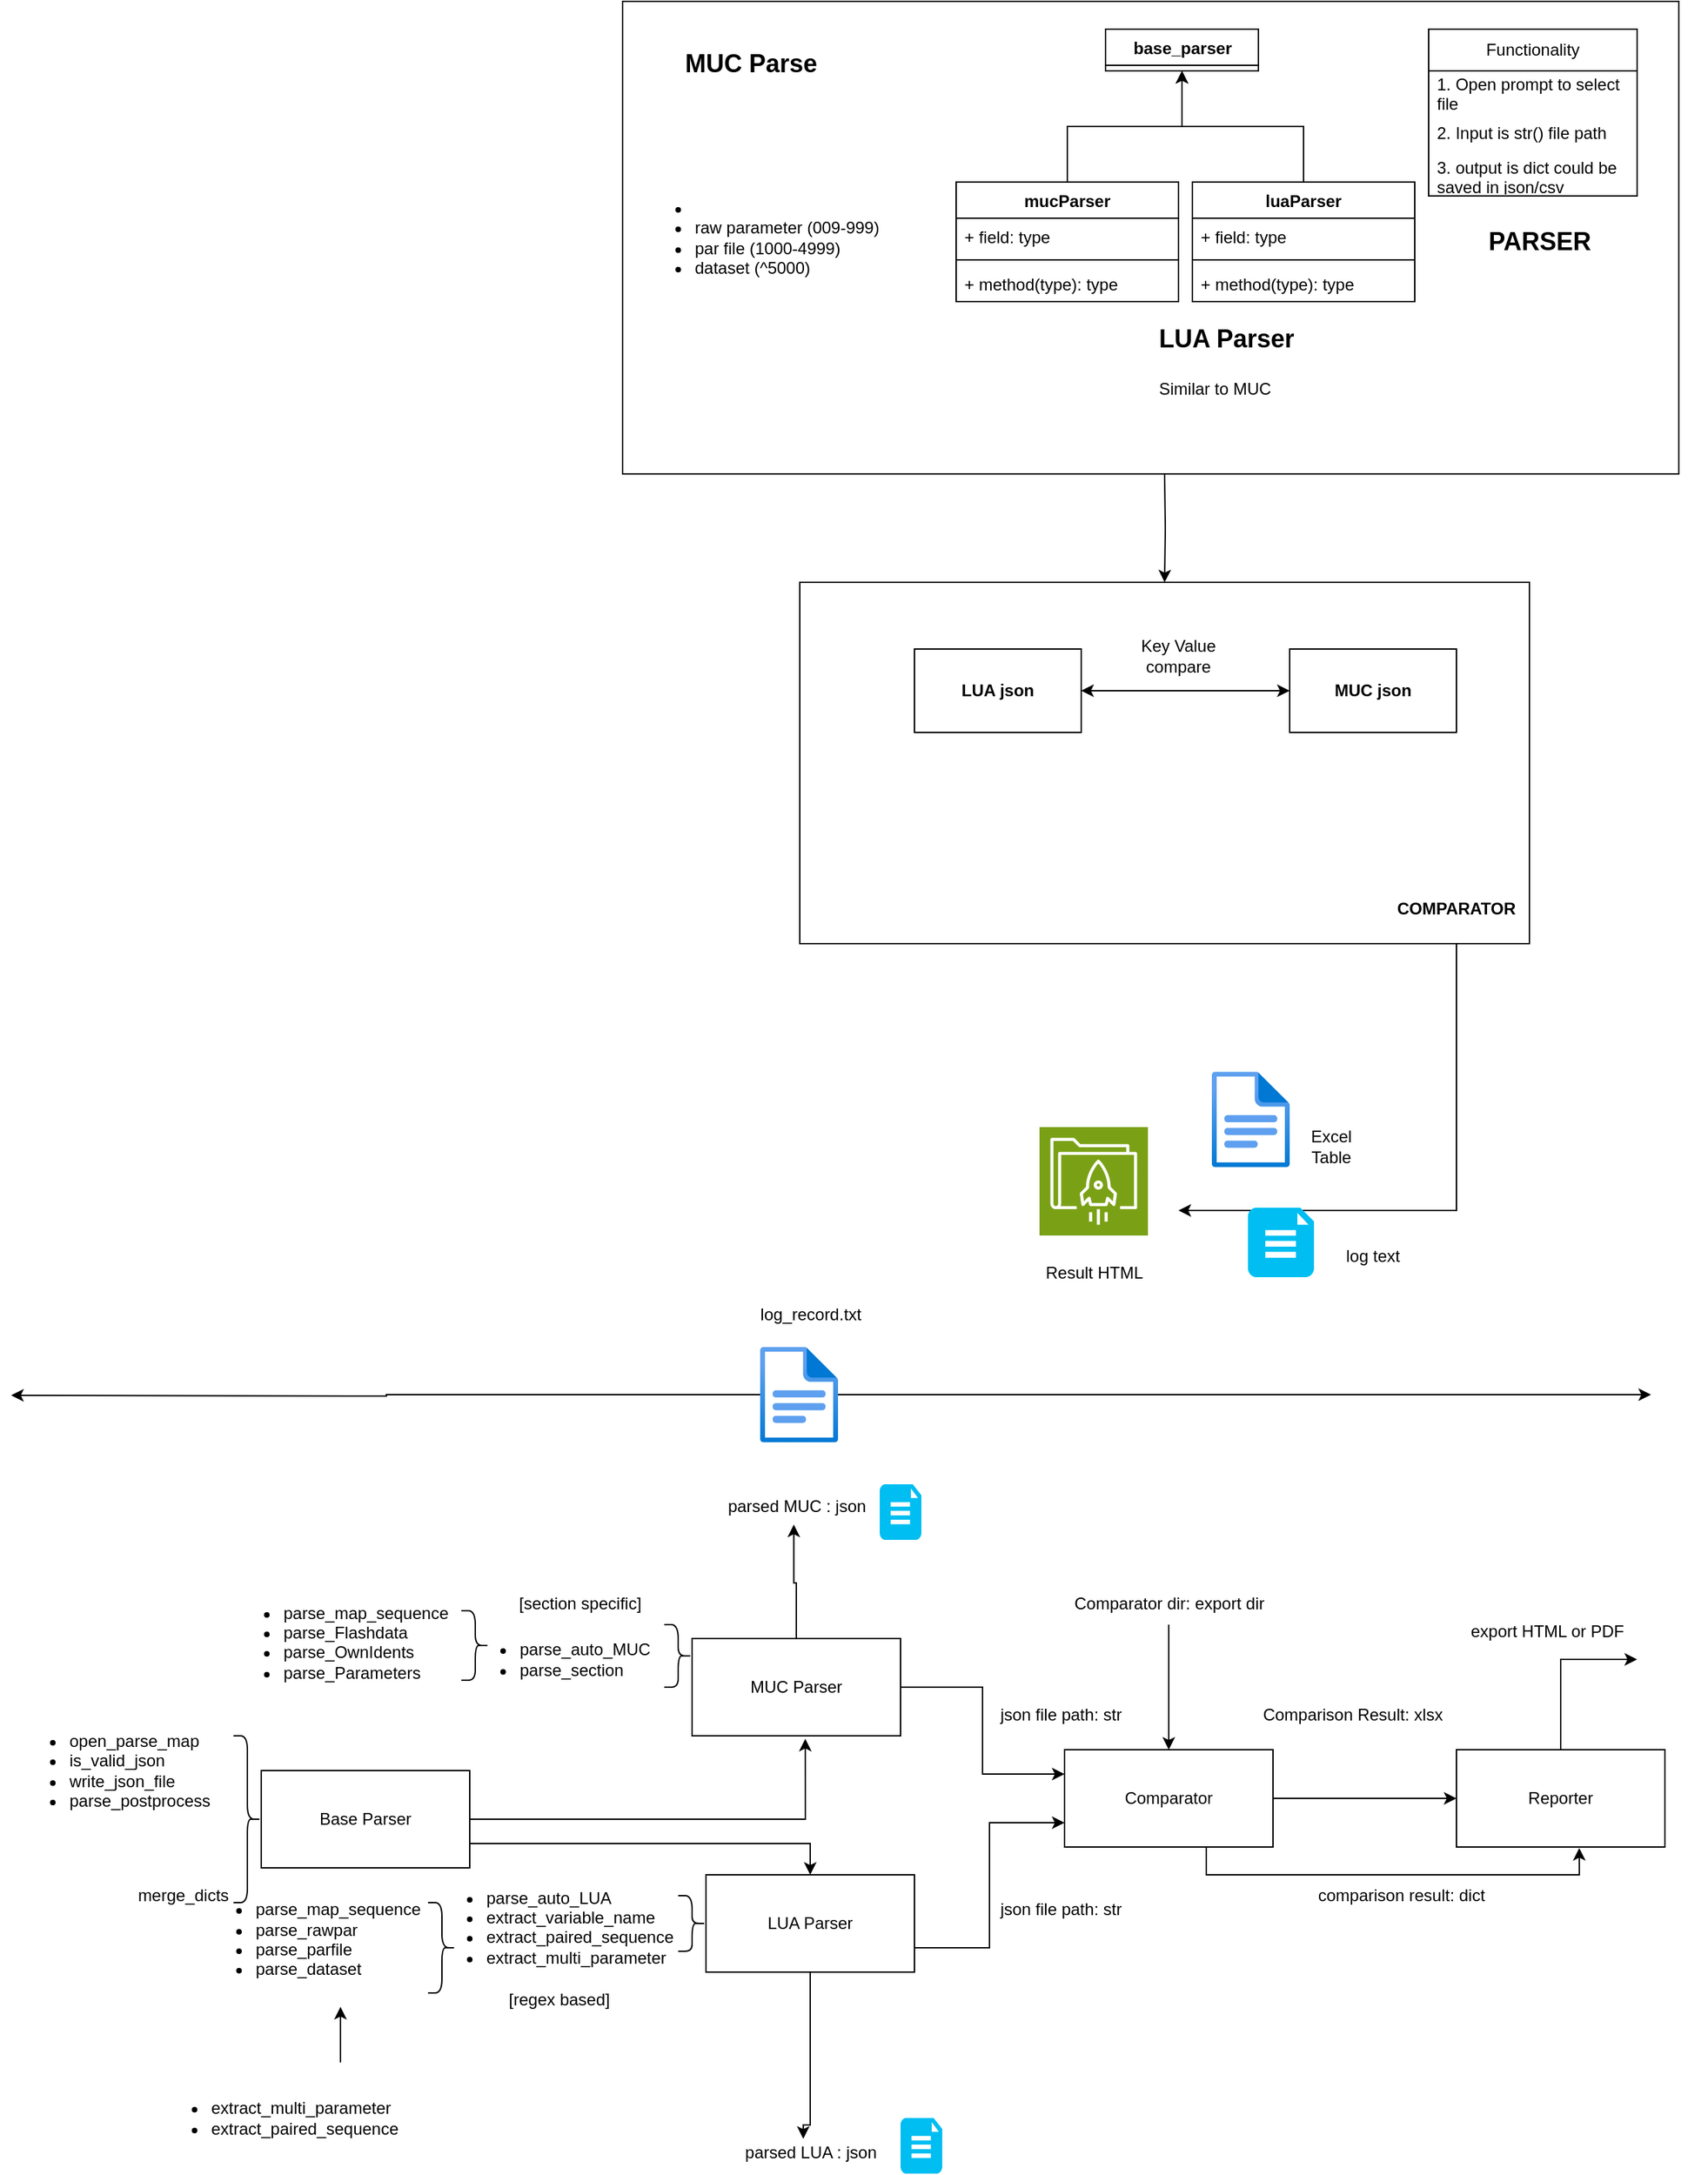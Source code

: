 <mxfile version="25.0.1">
  <diagram name="Seite-1" id="ErlZHs3pm1n1o5sYbU91">
    <mxGraphModel dx="2215" dy="751" grid="1" gridSize="10" guides="1" tooltips="1" connect="1" arrows="1" fold="1" page="1" pageScale="1" pageWidth="827" pageHeight="1169" math="0" shadow="0">
      <root>
        <mxCell id="0" />
        <mxCell id="1" parent="0" />
        <mxCell id="RxKzjBfSsXXJZwkhZUNm-6" style="edgeStyle=orthogonalEdgeStyle;rounded=0;orthogonalLoop=1;jettySize=auto;html=1;" parent="1" target="RxKzjBfSsXXJZwkhZUNm-4" edge="1">
          <mxGeometry relative="1" as="geometry">
            <mxPoint x="410" y="402" as="sourcePoint" />
          </mxGeometry>
        </mxCell>
        <mxCell id="00YjFiEheS5Vn3yu-9ek-50" value="" style="rounded=0;whiteSpace=wrap;html=1;" parent="1" vertex="1">
          <mxGeometry x="20" y="62" width="760" height="340" as="geometry" />
        </mxCell>
        <mxCell id="00YjFiEheS5Vn3yu-9ek-23" value="base_parser" style="swimlane;fontStyle=1;align=center;verticalAlign=top;childLayout=stackLayout;horizontal=1;startSize=26;horizontalStack=0;resizeParent=1;resizeParentMax=0;resizeLast=0;collapsible=1;marginBottom=0;whiteSpace=wrap;html=1;" parent="1" vertex="1" collapsed="1">
          <mxGeometry x="367.5" y="82" width="110" height="30" as="geometry">
            <mxRectangle x="350" y="190" width="160" height="86" as="alternateBounds" />
          </mxGeometry>
        </mxCell>
        <mxCell id="00YjFiEheS5Vn3yu-9ek-24" value="+ field: type" style="text;strokeColor=none;fillColor=none;align=left;verticalAlign=top;spacingLeft=4;spacingRight=4;overflow=hidden;rotatable=0;points=[[0,0.5],[1,0.5]];portConstraint=eastwest;whiteSpace=wrap;html=1;" parent="00YjFiEheS5Vn3yu-9ek-23" vertex="1">
          <mxGeometry y="26" width="160" height="26" as="geometry" />
        </mxCell>
        <mxCell id="00YjFiEheS5Vn3yu-9ek-25" value="" style="line;strokeWidth=1;fillColor=none;align=left;verticalAlign=middle;spacingTop=-1;spacingLeft=3;spacingRight=3;rotatable=0;labelPosition=right;points=[];portConstraint=eastwest;strokeColor=inherit;" parent="00YjFiEheS5Vn3yu-9ek-23" vertex="1">
          <mxGeometry y="52" width="160" height="8" as="geometry" />
        </mxCell>
        <mxCell id="00YjFiEheS5Vn3yu-9ek-26" value="+ method(type): type" style="text;strokeColor=none;fillColor=none;align=left;verticalAlign=top;spacingLeft=4;spacingRight=4;overflow=hidden;rotatable=0;points=[[0,0.5],[1,0.5]];portConstraint=eastwest;whiteSpace=wrap;html=1;" parent="00YjFiEheS5Vn3yu-9ek-23" vertex="1">
          <mxGeometry y="60" width="160" height="26" as="geometry" />
        </mxCell>
        <mxCell id="00YjFiEheS5Vn3yu-9ek-38" style="edgeStyle=orthogonalEdgeStyle;rounded=0;orthogonalLoop=1;jettySize=auto;html=1;exitX=0.5;exitY=0;exitDx=0;exitDy=0;entryX=0.5;entryY=1;entryDx=0;entryDy=0;" parent="1" source="00YjFiEheS5Vn3yu-9ek-30" target="00YjFiEheS5Vn3yu-9ek-23" edge="1">
          <mxGeometry relative="1" as="geometry" />
        </mxCell>
        <mxCell id="00YjFiEheS5Vn3yu-9ek-30" value="mucParser" style="swimlane;fontStyle=1;align=center;verticalAlign=top;childLayout=stackLayout;horizontal=1;startSize=26;horizontalStack=0;resizeParent=1;resizeParentMax=0;resizeLast=0;collapsible=1;marginBottom=0;whiteSpace=wrap;html=1;" parent="1" vertex="1">
          <mxGeometry x="260" y="192" width="160" height="86" as="geometry">
            <mxRectangle x="260" y="300" width="100" height="30" as="alternateBounds" />
          </mxGeometry>
        </mxCell>
        <mxCell id="00YjFiEheS5Vn3yu-9ek-31" value="+ field: type" style="text;strokeColor=none;fillColor=none;align=left;verticalAlign=top;spacingLeft=4;spacingRight=4;overflow=hidden;rotatable=0;points=[[0,0.5],[1,0.5]];portConstraint=eastwest;whiteSpace=wrap;html=1;" parent="00YjFiEheS5Vn3yu-9ek-30" vertex="1">
          <mxGeometry y="26" width="160" height="26" as="geometry" />
        </mxCell>
        <mxCell id="00YjFiEheS5Vn3yu-9ek-32" value="" style="line;strokeWidth=1;fillColor=none;align=left;verticalAlign=middle;spacingTop=-1;spacingLeft=3;spacingRight=3;rotatable=0;labelPosition=right;points=[];portConstraint=eastwest;strokeColor=inherit;" parent="00YjFiEheS5Vn3yu-9ek-30" vertex="1">
          <mxGeometry y="52" width="160" height="8" as="geometry" />
        </mxCell>
        <mxCell id="00YjFiEheS5Vn3yu-9ek-33" value="+ method(type): type" style="text;strokeColor=none;fillColor=none;align=left;verticalAlign=top;spacingLeft=4;spacingRight=4;overflow=hidden;rotatable=0;points=[[0,0.5],[1,0.5]];portConstraint=eastwest;whiteSpace=wrap;html=1;" parent="00YjFiEheS5Vn3yu-9ek-30" vertex="1">
          <mxGeometry y="60" width="160" height="26" as="geometry" />
        </mxCell>
        <mxCell id="00YjFiEheS5Vn3yu-9ek-41" style="edgeStyle=orthogonalEdgeStyle;rounded=0;orthogonalLoop=1;jettySize=auto;html=1;exitX=0.5;exitY=0;exitDx=0;exitDy=0;entryX=0.5;entryY=1;entryDx=0;entryDy=0;" parent="1" source="00YjFiEheS5Vn3yu-9ek-34" target="00YjFiEheS5Vn3yu-9ek-23" edge="1">
          <mxGeometry relative="1" as="geometry" />
        </mxCell>
        <mxCell id="00YjFiEheS5Vn3yu-9ek-34" value="luaParser" style="swimlane;fontStyle=1;align=center;verticalAlign=top;childLayout=stackLayout;horizontal=1;startSize=26;horizontalStack=0;resizeParent=1;resizeParentMax=0;resizeLast=0;collapsible=1;marginBottom=0;whiteSpace=wrap;html=1;" parent="1" vertex="1">
          <mxGeometry x="430" y="192" width="160" height="86" as="geometry">
            <mxRectangle x="430" y="300" width="90" height="30" as="alternateBounds" />
          </mxGeometry>
        </mxCell>
        <mxCell id="00YjFiEheS5Vn3yu-9ek-35" value="+ field: type" style="text;strokeColor=none;fillColor=none;align=left;verticalAlign=top;spacingLeft=4;spacingRight=4;overflow=hidden;rotatable=0;points=[[0,0.5],[1,0.5]];portConstraint=eastwest;whiteSpace=wrap;html=1;" parent="00YjFiEheS5Vn3yu-9ek-34" vertex="1">
          <mxGeometry y="26" width="160" height="26" as="geometry" />
        </mxCell>
        <mxCell id="00YjFiEheS5Vn3yu-9ek-36" value="" style="line;strokeWidth=1;fillColor=none;align=left;verticalAlign=middle;spacingTop=-1;spacingLeft=3;spacingRight=3;rotatable=0;labelPosition=right;points=[];portConstraint=eastwest;strokeColor=inherit;" parent="00YjFiEheS5Vn3yu-9ek-34" vertex="1">
          <mxGeometry y="52" width="160" height="8" as="geometry" />
        </mxCell>
        <mxCell id="00YjFiEheS5Vn3yu-9ek-37" value="+ method(type): type" style="text;strokeColor=none;fillColor=none;align=left;verticalAlign=top;spacingLeft=4;spacingRight=4;overflow=hidden;rotatable=0;points=[[0,0.5],[1,0.5]];portConstraint=eastwest;whiteSpace=wrap;html=1;" parent="00YjFiEheS5Vn3yu-9ek-34" vertex="1">
          <mxGeometry y="60" width="160" height="26" as="geometry" />
        </mxCell>
        <mxCell id="00YjFiEheS5Vn3yu-9ek-42" value="Functionality" style="swimlane;fontStyle=0;childLayout=stackLayout;horizontal=1;startSize=30;horizontalStack=0;resizeParent=1;resizeParentMax=0;resizeLast=0;collapsible=1;marginBottom=0;whiteSpace=wrap;html=1;" parent="1" vertex="1">
          <mxGeometry x="600" y="82" width="150" height="120" as="geometry">
            <mxRectangle x="630" y="190" width="110" height="30" as="alternateBounds" />
          </mxGeometry>
        </mxCell>
        <mxCell id="00YjFiEheS5Vn3yu-9ek-43" value="1. Open prompt to select file" style="text;strokeColor=none;fillColor=none;align=left;verticalAlign=middle;spacingLeft=4;spacingRight=4;overflow=hidden;points=[[0,0.5],[1,0.5]];portConstraint=eastwest;rotatable=0;whiteSpace=wrap;html=1;" parent="00YjFiEheS5Vn3yu-9ek-42" vertex="1">
          <mxGeometry y="30" width="150" height="30" as="geometry" />
        </mxCell>
        <mxCell id="00YjFiEheS5Vn3yu-9ek-44" value="2. Input is str() file path" style="text;strokeColor=none;fillColor=none;align=left;verticalAlign=middle;spacingLeft=4;spacingRight=4;overflow=hidden;points=[[0,0.5],[1,0.5]];portConstraint=eastwest;rotatable=0;whiteSpace=wrap;html=1;" parent="00YjFiEheS5Vn3yu-9ek-42" vertex="1">
          <mxGeometry y="60" width="150" height="30" as="geometry" />
        </mxCell>
        <mxCell id="00YjFiEheS5Vn3yu-9ek-45" value="3. output is dict could be saved in json/csv" style="text;strokeColor=none;fillColor=none;align=left;verticalAlign=middle;spacingLeft=4;spacingRight=4;overflow=hidden;points=[[0,0.5],[1,0.5]];portConstraint=eastwest;rotatable=0;whiteSpace=wrap;html=1;" parent="00YjFiEheS5Vn3yu-9ek-42" vertex="1">
          <mxGeometry y="90" width="150" height="30" as="geometry" />
        </mxCell>
        <mxCell id="00YjFiEheS5Vn3yu-9ek-46" value="&lt;ul&gt;&lt;li&gt;&lt;br&gt;&lt;/li&gt;&lt;li&gt;raw parameter (009-999)&lt;/li&gt;&lt;li&gt;par file (1000-4999)&lt;/li&gt;&lt;li&gt;dataset (^5000)&lt;/li&gt;&lt;/ul&gt;" style="text;strokeColor=none;fillColor=none;html=1;whiteSpace=wrap;verticalAlign=middle;overflow=hidden;" parent="1" vertex="1">
          <mxGeometry x="30" y="92" width="190" height="280" as="geometry" />
        </mxCell>
        <mxCell id="00YjFiEheS5Vn3yu-9ek-48" value="&lt;b&gt;&lt;font style=&quot;font-size: 18px;&quot;&gt;MUC Parse&lt;/font&gt;&lt;/b&gt;" style="text;html=1;align=center;verticalAlign=middle;whiteSpace=wrap;rounded=0;" parent="1" vertex="1">
          <mxGeometry x="50" y="92" width="125" height="30" as="geometry" />
        </mxCell>
        <mxCell id="00YjFiEheS5Vn3yu-9ek-51" value="&lt;b&gt;&lt;font style=&quot;font-size: 18px;&quot;&gt;PARSER&lt;/font&gt;&lt;/b&gt;" style="text;html=1;align=center;verticalAlign=middle;whiteSpace=wrap;rounded=0;" parent="1" vertex="1">
          <mxGeometry x="610" y="210" width="140" height="50" as="geometry" />
        </mxCell>
        <mxCell id="00YjFiEheS5Vn3yu-9ek-52" value="&lt;h1 style=&quot;margin-top: 0px;&quot;&gt;&lt;font style=&quot;font-size: 18px;&quot;&gt;LUA Parser&lt;/font&gt;&lt;/h1&gt;&lt;p&gt;Similar to MUC&amp;nbsp;&lt;/p&gt;" style="text;html=1;whiteSpace=wrap;overflow=hidden;rounded=0;" parent="1" vertex="1">
          <mxGeometry x="404" y="282" width="100" height="90" as="geometry" />
        </mxCell>
        <mxCell id="RxKzjBfSsXXJZwkhZUNm-11" style="edgeStyle=orthogonalEdgeStyle;rounded=0;orthogonalLoop=1;jettySize=auto;html=1;" parent="1" source="RxKzjBfSsXXJZwkhZUNm-4" edge="1">
          <mxGeometry relative="1" as="geometry">
            <mxPoint x="420" y="932" as="targetPoint" />
            <Array as="points">
              <mxPoint x="620" y="932" />
            </Array>
          </mxGeometry>
        </mxCell>
        <mxCell id="RxKzjBfSsXXJZwkhZUNm-4" value="" style="rounded=0;whiteSpace=wrap;html=1;" parent="1" vertex="1">
          <mxGeometry x="147.5" y="480" width="525" height="260" as="geometry" />
        </mxCell>
        <mxCell id="RxKzjBfSsXXJZwkhZUNm-2" value="&lt;b&gt;LUA json&lt;/b&gt;" style="rounded=0;whiteSpace=wrap;html=1;" parent="1" vertex="1">
          <mxGeometry x="230" y="528" width="120" height="60" as="geometry" />
        </mxCell>
        <mxCell id="RxKzjBfSsXXJZwkhZUNm-3" value="MUC json" style="rounded=0;whiteSpace=wrap;html=1;fontStyle=1" parent="1" vertex="1">
          <mxGeometry x="500" y="528" width="120" height="60" as="geometry" />
        </mxCell>
        <mxCell id="RxKzjBfSsXXJZwkhZUNm-5" value="&lt;b&gt;COMPARATOR&lt;/b&gt;" style="text;html=1;align=center;verticalAlign=middle;whiteSpace=wrap;rounded=0;" parent="1" vertex="1">
          <mxGeometry x="590" y="700" width="60" height="30" as="geometry" />
        </mxCell>
        <mxCell id="RxKzjBfSsXXJZwkhZUNm-9" value="" style="endArrow=classic;startArrow=classic;html=1;rounded=0;exitX=1;exitY=0.5;exitDx=0;exitDy=0;entryX=0;entryY=0.5;entryDx=0;entryDy=0;" parent="1" source="RxKzjBfSsXXJZwkhZUNm-2" target="RxKzjBfSsXXJZwkhZUNm-3" edge="1">
          <mxGeometry width="50" height="50" relative="1" as="geometry">
            <mxPoint x="360" y="568" as="sourcePoint" />
            <mxPoint x="410" y="518" as="targetPoint" />
          </mxGeometry>
        </mxCell>
        <mxCell id="RxKzjBfSsXXJZwkhZUNm-10" value="Key Value compare" style="text;html=1;align=center;verticalAlign=middle;whiteSpace=wrap;rounded=0;" parent="1" vertex="1">
          <mxGeometry x="390" y="518" width="60" height="30" as="geometry" />
        </mxCell>
        <mxCell id="RxKzjBfSsXXJZwkhZUNm-12" value="" style="sketch=0;points=[[0,0,0],[0.25,0,0],[0.5,0,0],[0.75,0,0],[1,0,0],[0,1,0],[0.25,1,0],[0.5,1,0],[0.75,1,0],[1,1,0],[0,0.25,0],[0,0.5,0],[0,0.75,0],[1,0.25,0],[1,0.5,0],[1,0.75,0]];outlineConnect=0;fontColor=#232F3E;fillColor=#7AA116;strokeColor=#ffffff;dashed=0;verticalLabelPosition=bottom;verticalAlign=top;align=center;html=1;fontSize=12;fontStyle=0;aspect=fixed;shape=mxgraph.aws4.resourceIcon;resIcon=mxgraph.aws4.file_cache;" parent="1" vertex="1">
          <mxGeometry x="320" y="872" width="78" height="78" as="geometry" />
        </mxCell>
        <mxCell id="RxKzjBfSsXXJZwkhZUNm-13" value="Result HTML" style="text;html=1;align=center;verticalAlign=middle;resizable=0;points=[];autosize=1;strokeColor=none;fillColor=none;" parent="1" vertex="1">
          <mxGeometry x="314" y="962" width="90" height="30" as="geometry" />
        </mxCell>
        <mxCell id="RxKzjBfSsXXJZwkhZUNm-14" value="" style="verticalLabelPosition=bottom;html=1;verticalAlign=top;align=center;strokeColor=none;fillColor=#00BEF2;shape=mxgraph.azure.file_2;pointerEvents=1;" parent="1" vertex="1">
          <mxGeometry x="470" y="930" width="47.5" height="50" as="geometry" />
        </mxCell>
        <mxCell id="RxKzjBfSsXXJZwkhZUNm-15" value="log text" style="text;html=1;align=center;verticalAlign=middle;whiteSpace=wrap;rounded=0;" parent="1" vertex="1">
          <mxGeometry x="530" y="950" width="60" height="30" as="geometry" />
        </mxCell>
        <mxCell id="RxKzjBfSsXXJZwkhZUNm-16" value="" style="image;aspect=fixed;html=1;points=[];align=center;fontSize=12;image=img/lib/azure2/general/File.svg;" parent="1" vertex="1">
          <mxGeometry x="444" y="832" width="56.0" height="69" as="geometry" />
        </mxCell>
        <mxCell id="RxKzjBfSsXXJZwkhZUNm-17" value="Excel Table" style="text;html=1;align=center;verticalAlign=middle;whiteSpace=wrap;rounded=0;" parent="1" vertex="1">
          <mxGeometry x="500" y="871" width="60" height="30" as="geometry" />
        </mxCell>
        <mxCell id="CxXWv5qjRi9jVBcE1xpv-6" style="edgeStyle=orthogonalEdgeStyle;rounded=0;orthogonalLoop=1;jettySize=auto;html=1;entryX=0;entryY=0.25;entryDx=0;entryDy=0;" edge="1" parent="1" source="CxXWv5qjRi9jVBcE1xpv-2" target="CxXWv5qjRi9jVBcE1xpv-3">
          <mxGeometry relative="1" as="geometry" />
        </mxCell>
        <mxCell id="CxXWv5qjRi9jVBcE1xpv-2" value="MUC Parser" style="rounded=0;whiteSpace=wrap;html=1;" vertex="1" parent="1">
          <mxGeometry x="70" y="1240" width="150" height="70" as="geometry" />
        </mxCell>
        <mxCell id="CxXWv5qjRi9jVBcE1xpv-17" style="edgeStyle=orthogonalEdgeStyle;rounded=0;orthogonalLoop=1;jettySize=auto;html=1;entryX=0;entryY=0.5;entryDx=0;entryDy=0;" edge="1" parent="1" source="CxXWv5qjRi9jVBcE1xpv-3" target="CxXWv5qjRi9jVBcE1xpv-4">
          <mxGeometry relative="1" as="geometry" />
        </mxCell>
        <mxCell id="CxXWv5qjRi9jVBcE1xpv-49" style="edgeStyle=orthogonalEdgeStyle;rounded=0;orthogonalLoop=1;jettySize=auto;html=1;entryX=0.589;entryY=1.01;entryDx=0;entryDy=0;entryPerimeter=0;" edge="1" parent="1" source="CxXWv5qjRi9jVBcE1xpv-3" target="CxXWv5qjRi9jVBcE1xpv-4">
          <mxGeometry relative="1" as="geometry">
            <mxPoint x="450" y="1530" as="targetPoint" />
            <Array as="points">
              <mxPoint x="440" y="1410" />
              <mxPoint x="708" y="1410" />
            </Array>
          </mxGeometry>
        </mxCell>
        <mxCell id="CxXWv5qjRi9jVBcE1xpv-3" value="Comparator" style="rounded=0;whiteSpace=wrap;html=1;" vertex="1" parent="1">
          <mxGeometry x="338" y="1320" width="150" height="70" as="geometry" />
        </mxCell>
        <mxCell id="CxXWv5qjRi9jVBcE1xpv-22" style="edgeStyle=orthogonalEdgeStyle;rounded=0;orthogonalLoop=1;jettySize=auto;html=1;entryX=0;entryY=0.5;entryDx=0;entryDy=0;" edge="1" parent="1" source="CxXWv5qjRi9jVBcE1xpv-4" target="CxXWv5qjRi9jVBcE1xpv-21">
          <mxGeometry relative="1" as="geometry" />
        </mxCell>
        <mxCell id="CxXWv5qjRi9jVBcE1xpv-4" value="Reporter" style="rounded=0;whiteSpace=wrap;html=1;" vertex="1" parent="1">
          <mxGeometry x="620" y="1320" width="150" height="70" as="geometry" />
        </mxCell>
        <mxCell id="CxXWv5qjRi9jVBcE1xpv-7" style="edgeStyle=orthogonalEdgeStyle;rounded=0;orthogonalLoop=1;jettySize=auto;html=1;exitX=1;exitY=0.75;exitDx=0;exitDy=0;entryX=0;entryY=0.75;entryDx=0;entryDy=0;" edge="1" parent="1" source="CxXWv5qjRi9jVBcE1xpv-5" target="CxXWv5qjRi9jVBcE1xpv-3">
          <mxGeometry relative="1" as="geometry" />
        </mxCell>
        <mxCell id="CxXWv5qjRi9jVBcE1xpv-11" style="edgeStyle=orthogonalEdgeStyle;rounded=0;orthogonalLoop=1;jettySize=auto;html=1;" edge="1" parent="1" source="CxXWv5qjRi9jVBcE1xpv-5">
          <mxGeometry relative="1" as="geometry">
            <mxPoint x="150" y="1600" as="targetPoint" />
            <Array as="points">
              <mxPoint x="155" y="1590" />
            </Array>
          </mxGeometry>
        </mxCell>
        <mxCell id="CxXWv5qjRi9jVBcE1xpv-5" value="LUA Parser" style="rounded=0;whiteSpace=wrap;html=1;" vertex="1" parent="1">
          <mxGeometry x="80" y="1410" width="150" height="70" as="geometry" />
        </mxCell>
        <mxCell id="CxXWv5qjRi9jVBcE1xpv-8" value="json file path: str" style="text;html=1;align=center;verticalAlign=middle;resizable=0;points=[];autosize=1;strokeColor=none;fillColor=none;" vertex="1" parent="1">
          <mxGeometry x="280" y="1420" width="110" height="30" as="geometry" />
        </mxCell>
        <mxCell id="CxXWv5qjRi9jVBcE1xpv-10" style="edgeStyle=orthogonalEdgeStyle;rounded=0;orthogonalLoop=1;jettySize=auto;html=1;entryX=0.5;entryY=0;entryDx=0;entryDy=0;" edge="1" parent="1" source="CxXWv5qjRi9jVBcE1xpv-9" target="CxXWv5qjRi9jVBcE1xpv-3">
          <mxGeometry relative="1" as="geometry" />
        </mxCell>
        <mxCell id="CxXWv5qjRi9jVBcE1xpv-9" value="Comparator dir: export dir" style="text;html=1;align=center;verticalAlign=middle;resizable=0;points=[];autosize=1;strokeColor=none;fillColor=none;" vertex="1" parent="1">
          <mxGeometry x="333" y="1200" width="160" height="30" as="geometry" />
        </mxCell>
        <mxCell id="CxXWv5qjRi9jVBcE1xpv-12" value="parsed LUA : json" style="text;html=1;align=center;verticalAlign=middle;resizable=0;points=[];autosize=1;strokeColor=none;fillColor=none;" vertex="1" parent="1">
          <mxGeometry x="95" y="1595" width="120" height="30" as="geometry" />
        </mxCell>
        <mxCell id="CxXWv5qjRi9jVBcE1xpv-13" value="" style="verticalLabelPosition=bottom;html=1;verticalAlign=top;align=center;strokeColor=none;fillColor=#00BEF2;shape=mxgraph.azure.file_2;pointerEvents=1;" vertex="1" parent="1">
          <mxGeometry x="220" y="1585" width="30" height="40" as="geometry" />
        </mxCell>
        <mxCell id="CxXWv5qjRi9jVBcE1xpv-14" value="parsed MUC : json" style="text;html=1;align=center;verticalAlign=middle;resizable=0;points=[];autosize=1;strokeColor=none;fillColor=none;" vertex="1" parent="1">
          <mxGeometry x="85" y="1130" width="120" height="30" as="geometry" />
        </mxCell>
        <mxCell id="CxXWv5qjRi9jVBcE1xpv-15" style="edgeStyle=orthogonalEdgeStyle;rounded=0;orthogonalLoop=1;jettySize=auto;html=1;entryX=0.485;entryY=0.932;entryDx=0;entryDy=0;entryPerimeter=0;" edge="1" parent="1" source="CxXWv5qjRi9jVBcE1xpv-2" target="CxXWv5qjRi9jVBcE1xpv-14">
          <mxGeometry relative="1" as="geometry" />
        </mxCell>
        <mxCell id="CxXWv5qjRi9jVBcE1xpv-16" value="" style="verticalLabelPosition=bottom;html=1;verticalAlign=top;align=center;strokeColor=none;fillColor=#00BEF2;shape=mxgraph.azure.file_2;pointerEvents=1;" vertex="1" parent="1">
          <mxGeometry x="205" y="1129" width="30" height="40" as="geometry" />
        </mxCell>
        <mxCell id="CxXWv5qjRi9jVBcE1xpv-18" value="" style="shape=image;html=1;verticalAlign=top;verticalLabelPosition=bottom;labelBackgroundColor=#ffffff;imageAspect=0;aspect=fixed;image=https://cdn3.iconfinder.com/data/icons/document-icons-2/30/647702-excel-128.png" vertex="1" parent="1">
          <mxGeometry x="522" y="1310" width="38" height="38" as="geometry" />
        </mxCell>
        <mxCell id="CxXWv5qjRi9jVBcE1xpv-19" value="Comparison Result: xlsx" style="text;html=1;align=center;verticalAlign=middle;resizable=0;points=[];autosize=1;strokeColor=none;fillColor=none;" vertex="1" parent="1">
          <mxGeometry x="470" y="1280" width="150" height="30" as="geometry" />
        </mxCell>
        <mxCell id="CxXWv5qjRi9jVBcE1xpv-20" value="json file path: str" style="text;html=1;align=center;verticalAlign=middle;resizable=0;points=[];autosize=1;strokeColor=none;fillColor=none;" vertex="1" parent="1">
          <mxGeometry x="280" y="1280" width="110" height="30" as="geometry" />
        </mxCell>
        <mxCell id="CxXWv5qjRi9jVBcE1xpv-21" value="" style="shape=image;html=1;verticalAlign=top;verticalLabelPosition=bottom;labelBackgroundColor=#ffffff;imageAspect=0;aspect=fixed;image=https://cdn1.iconfinder.com/data/icons/unicons-line-vol-3/24/file-question-alt-128.png" vertex="1" parent="1">
          <mxGeometry x="750" y="1230" width="50" height="50" as="geometry" />
        </mxCell>
        <mxCell id="CxXWv5qjRi9jVBcE1xpv-23" value="export HTML or PDF" style="text;html=1;align=center;verticalAlign=middle;resizable=0;points=[];autosize=1;strokeColor=none;fillColor=none;" vertex="1" parent="1">
          <mxGeometry x="620" y="1220" width="130" height="30" as="geometry" />
        </mxCell>
        <mxCell id="CxXWv5qjRi9jVBcE1xpv-24" value="" style="shape=curlyBracket;whiteSpace=wrap;html=1;rounded=1;flipH=1;labelPosition=right;verticalLabelPosition=middle;align=left;verticalAlign=middle;size=0.5;" vertex="1" parent="1">
          <mxGeometry x="50" y="1230" width="20" height="45" as="geometry" />
        </mxCell>
        <mxCell id="CxXWv5qjRi9jVBcE1xpv-25" value="" style="shape=curlyBracket;whiteSpace=wrap;html=1;rounded=1;flipH=1;labelPosition=right;verticalLabelPosition=middle;align=left;verticalAlign=middle;" vertex="1" parent="1">
          <mxGeometry x="60" y="1425" width="20" height="40" as="geometry" />
        </mxCell>
        <mxCell id="CxXWv5qjRi9jVBcE1xpv-31" style="edgeStyle=orthogonalEdgeStyle;rounded=0;orthogonalLoop=1;jettySize=auto;html=1;exitX=1;exitY=0.75;exitDx=0;exitDy=0;entryX=0.5;entryY=0;entryDx=0;entryDy=0;" edge="1" parent="1" source="CxXWv5qjRi9jVBcE1xpv-26" target="CxXWv5qjRi9jVBcE1xpv-5">
          <mxGeometry relative="1" as="geometry" />
        </mxCell>
        <mxCell id="CxXWv5qjRi9jVBcE1xpv-26" value="Base Parser" style="rounded=0;whiteSpace=wrap;html=1;" vertex="1" parent="1">
          <mxGeometry x="-240" y="1335" width="150" height="70" as="geometry" />
        </mxCell>
        <mxCell id="CxXWv5qjRi9jVBcE1xpv-30" style="edgeStyle=orthogonalEdgeStyle;rounded=0;orthogonalLoop=1;jettySize=auto;html=1;entryX=0.543;entryY=1.03;entryDx=0;entryDy=0;entryPerimeter=0;" edge="1" parent="1" source="CxXWv5qjRi9jVBcE1xpv-26" target="CxXWv5qjRi9jVBcE1xpv-2">
          <mxGeometry relative="1" as="geometry" />
        </mxCell>
        <mxCell id="CxXWv5qjRi9jVBcE1xpv-32" value="" style="shape=curlyBracket;whiteSpace=wrap;html=1;rounded=1;flipH=1;labelPosition=right;verticalLabelPosition=middle;align=left;verticalAlign=middle;" vertex="1" parent="1">
          <mxGeometry x="-260" y="1310" width="20" height="120" as="geometry" />
        </mxCell>
        <mxCell id="CxXWv5qjRi9jVBcE1xpv-33" value="&lt;ul&gt;&lt;li&gt;open_parse_map&lt;/li&gt;&lt;li&gt;is_valid_json&lt;/li&gt;&lt;li&gt;write_json_file&lt;/li&gt;&lt;li&gt;parse_postprocess&lt;/li&gt;&lt;/ul&gt;" style="text;strokeColor=none;fillColor=none;html=1;whiteSpace=wrap;verticalAlign=middle;overflow=hidden;" vertex="1" parent="1">
          <mxGeometry x="-420" y="1270" width="154" height="130" as="geometry" />
        </mxCell>
        <mxCell id="CxXWv5qjRi9jVBcE1xpv-34" value="merge_dicts" style="text;html=1;align=center;verticalAlign=middle;whiteSpace=wrap;rounded=0;" vertex="1" parent="1">
          <mxGeometry x="-326" y="1410" width="60" height="30" as="geometry" />
        </mxCell>
        <mxCell id="CxXWv5qjRi9jVBcE1xpv-35" value="&lt;ul&gt;&lt;li&gt;parse_auto_MUC&lt;/li&gt;&lt;li&gt;parse_section&lt;/li&gt;&lt;/ul&gt;" style="text;strokeColor=none;fillColor=none;html=1;whiteSpace=wrap;verticalAlign=middle;overflow=hidden;" vertex="1" parent="1">
          <mxGeometry x="-96" y="1215" width="140" height="80" as="geometry" />
        </mxCell>
        <mxCell id="CxXWv5qjRi9jVBcE1xpv-37" value="&lt;ul&gt;&lt;li&gt;parse_map_sequence&lt;/li&gt;&lt;li&gt;parse_Flashdata&lt;/li&gt;&lt;li&gt;parse_OwnIdents&lt;/li&gt;&lt;li&gt;parse_Parameters&lt;/li&gt;&lt;/ul&gt;" style="text;strokeColor=none;fillColor=none;html=1;whiteSpace=wrap;verticalAlign=middle;overflow=hidden;" vertex="1" parent="1">
          <mxGeometry x="-266" y="1200" width="166" height="80" as="geometry" />
        </mxCell>
        <mxCell id="CxXWv5qjRi9jVBcE1xpv-38" value="" style="shape=curlyBracket;whiteSpace=wrap;html=1;rounded=1;flipH=1;labelPosition=right;verticalLabelPosition=middle;align=left;verticalAlign=middle;" vertex="1" parent="1">
          <mxGeometry x="-96" y="1220" width="20" height="50" as="geometry" />
        </mxCell>
        <mxCell id="CxXWv5qjRi9jVBcE1xpv-39" value="&lt;ul&gt;&lt;li&gt;parse_auto_LUA&lt;/li&gt;&lt;li&gt;extract_variable_name&lt;/li&gt;&lt;li&gt;extract_paired_sequence&lt;/li&gt;&lt;li&gt;extract_multi_parameter&lt;/li&gt;&lt;/ul&gt;" style="text;strokeColor=none;fillColor=none;html=1;whiteSpace=wrap;verticalAlign=middle;overflow=hidden;" vertex="1" parent="1">
          <mxGeometry x="-120" y="1405" width="200" height="80" as="geometry" />
        </mxCell>
        <mxCell id="CxXWv5qjRi9jVBcE1xpv-40" value="" style="shape=curlyBracket;whiteSpace=wrap;html=1;rounded=1;flipH=1;labelPosition=right;verticalLabelPosition=middle;align=left;verticalAlign=middle;" vertex="1" parent="1">
          <mxGeometry x="-120" y="1430" width="20" height="65" as="geometry" />
        </mxCell>
        <mxCell id="CxXWv5qjRi9jVBcE1xpv-41" value="&lt;ul&gt;&lt;li&gt;&lt;span style=&quot;background-color: initial;&quot;&gt;extract_multi_parameter&lt;/span&gt;&lt;/li&gt;&lt;li&gt;&lt;span style=&quot;background-color: initial;&quot;&gt;extract_paired_sequence&lt;/span&gt;&lt;/li&gt;&lt;/ul&gt;" style="text;strokeColor=none;fillColor=none;html=1;whiteSpace=wrap;verticalAlign=middle;overflow=hidden;" vertex="1" parent="1">
          <mxGeometry x="-318" y="1545" width="270" height="80" as="geometry" />
        </mxCell>
        <mxCell id="CxXWv5qjRi9jVBcE1xpv-43" value="&lt;div&gt;&lt;font face=&quot;Consolas, Courier New, monospace&quot; color=&quot;#62e884&quot;&gt;&lt;span style=&quot;font-size: 14px; white-space: pre;&quot;&gt;&lt;br&gt;&lt;/span&gt;&lt;/font&gt;&lt;/div&gt;&lt;ul&gt;&lt;li&gt;parse_map_sequence&lt;/li&gt;&lt;li&gt;parse_rawpar&lt;/li&gt;&lt;li&gt;parse_parfile&lt;/li&gt;&lt;li&gt;parse_dataset&lt;/li&gt;&lt;/ul&gt;" style="text;strokeColor=none;fillColor=none;html=1;whiteSpace=wrap;verticalAlign=middle;overflow=hidden;" vertex="1" parent="1">
          <mxGeometry x="-286" y="1390" width="206" height="115" as="geometry" />
        </mxCell>
        <mxCell id="CxXWv5qjRi9jVBcE1xpv-46" value="" style="endArrow=classic;html=1;rounded=0;" edge="1" parent="1" source="CxXWv5qjRi9jVBcE1xpv-41" target="CxXWv5qjRi9jVBcE1xpv-43">
          <mxGeometry width="50" height="50" relative="1" as="geometry">
            <mxPoint x="-200" y="1555" as="sourcePoint" />
            <mxPoint x="-150" y="1505" as="targetPoint" />
          </mxGeometry>
        </mxCell>
        <mxCell id="CxXWv5qjRi9jVBcE1xpv-47" value="[regex based]" style="text;html=1;align=center;verticalAlign=middle;resizable=0;points=[];autosize=1;strokeColor=none;fillColor=none;" vertex="1" parent="1">
          <mxGeometry x="-76" y="1485" width="100" height="30" as="geometry" />
        </mxCell>
        <mxCell id="CxXWv5qjRi9jVBcE1xpv-48" value="[section specific]" style="text;html=1;align=center;verticalAlign=middle;resizable=0;points=[];autosize=1;strokeColor=none;fillColor=none;" vertex="1" parent="1">
          <mxGeometry x="-66" y="1200" width="110" height="30" as="geometry" />
        </mxCell>
        <mxCell id="CxXWv5qjRi9jVBcE1xpv-50" value="comparison result: dict" style="text;html=1;align=center;verticalAlign=middle;resizable=0;points=[];autosize=1;strokeColor=none;fillColor=none;" vertex="1" parent="1">
          <mxGeometry x="510" y="1410" width="140" height="30" as="geometry" />
        </mxCell>
        <mxCell id="CxXWv5qjRi9jVBcE1xpv-52" style="edgeStyle=orthogonalEdgeStyle;rounded=0;orthogonalLoop=1;jettySize=auto;html=1;" edge="1" parent="1" source="CxXWv5qjRi9jVBcE1xpv-51">
          <mxGeometry relative="1" as="geometry">
            <mxPoint x="-420" y="1065" as="targetPoint" />
          </mxGeometry>
        </mxCell>
        <mxCell id="CxXWv5qjRi9jVBcE1xpv-53" style="edgeStyle=orthogonalEdgeStyle;rounded=0;orthogonalLoop=1;jettySize=auto;html=1;" edge="1" parent="1" source="CxXWv5qjRi9jVBcE1xpv-51">
          <mxGeometry relative="1" as="geometry">
            <mxPoint x="760" y="1064.5" as="targetPoint" />
          </mxGeometry>
        </mxCell>
        <mxCell id="CxXWv5qjRi9jVBcE1xpv-51" value="" style="image;aspect=fixed;html=1;points=[];align=center;fontSize=12;image=img/lib/azure2/general/File.svg;" vertex="1" parent="1">
          <mxGeometry x="119" y="1030" width="56.0" height="69" as="geometry" />
        </mxCell>
        <mxCell id="CxXWv5qjRi9jVBcE1xpv-54" value="log_record.txt" style="text;html=1;align=center;verticalAlign=middle;resizable=0;points=[];autosize=1;strokeColor=none;fillColor=none;" vertex="1" parent="1">
          <mxGeometry x="105" y="992" width="100" height="30" as="geometry" />
        </mxCell>
      </root>
    </mxGraphModel>
  </diagram>
</mxfile>
